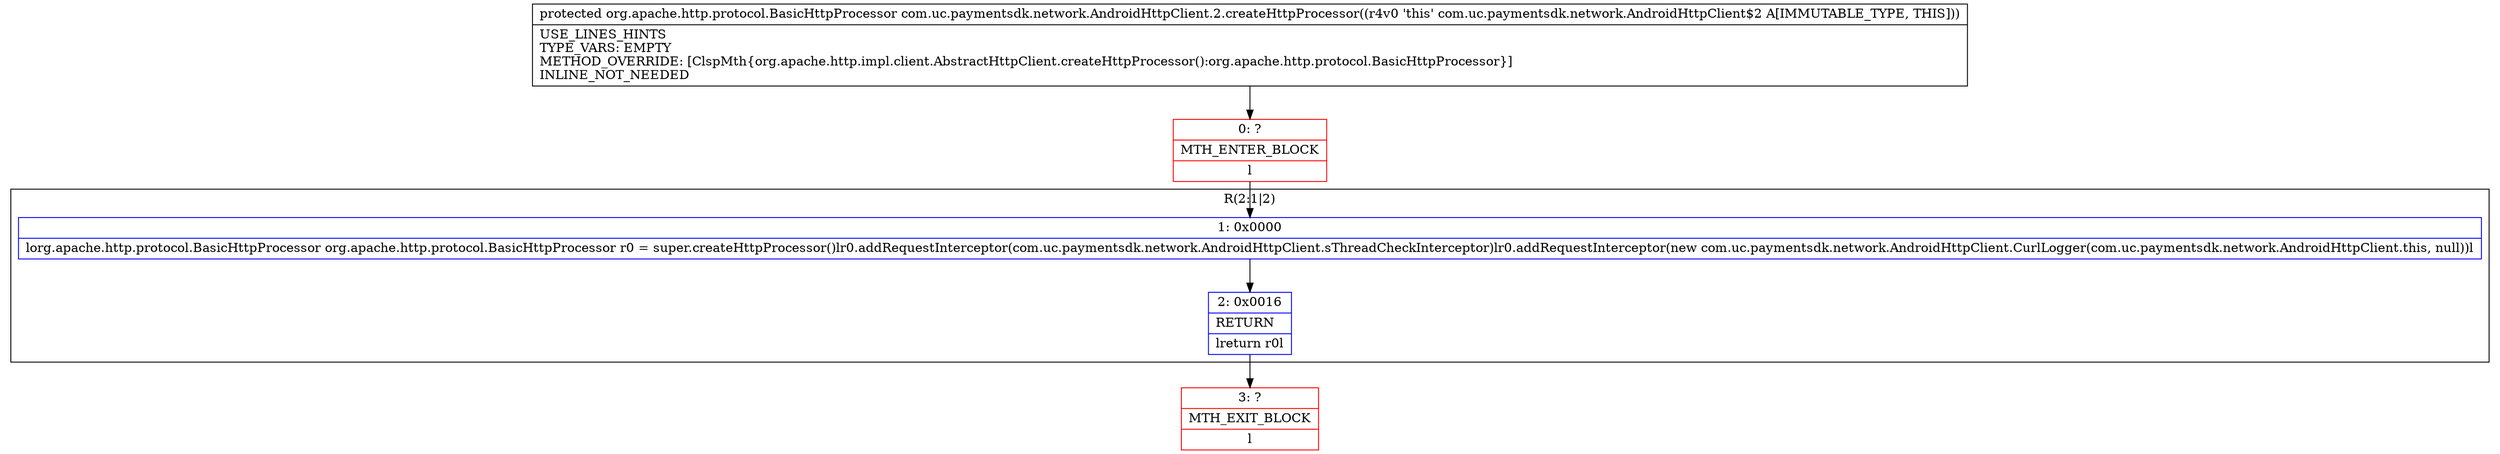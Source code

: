 digraph "CFG forcom.uc.paymentsdk.network.AndroidHttpClient.2.createHttpProcessor()Lorg\/apache\/http\/protocol\/BasicHttpProcessor;" {
subgraph cluster_Region_1099423638 {
label = "R(2:1|2)";
node [shape=record,color=blue];
Node_1 [shape=record,label="{1\:\ 0x0000|lorg.apache.http.protocol.BasicHttpProcessor org.apache.http.protocol.BasicHttpProcessor r0 = super.createHttpProcessor()lr0.addRequestInterceptor(com.uc.paymentsdk.network.AndroidHttpClient.sThreadCheckInterceptor)lr0.addRequestInterceptor(new com.uc.paymentsdk.network.AndroidHttpClient.CurlLogger(com.uc.paymentsdk.network.AndroidHttpClient.this, null))l}"];
Node_2 [shape=record,label="{2\:\ 0x0016|RETURN\l|lreturn r0l}"];
}
Node_0 [shape=record,color=red,label="{0\:\ ?|MTH_ENTER_BLOCK\l|l}"];
Node_3 [shape=record,color=red,label="{3\:\ ?|MTH_EXIT_BLOCK\l|l}"];
MethodNode[shape=record,label="{protected org.apache.http.protocol.BasicHttpProcessor com.uc.paymentsdk.network.AndroidHttpClient.2.createHttpProcessor((r4v0 'this' com.uc.paymentsdk.network.AndroidHttpClient$2 A[IMMUTABLE_TYPE, THIS]))  | USE_LINES_HINTS\lTYPE_VARS: EMPTY\lMETHOD_OVERRIDE: [ClspMth\{org.apache.http.impl.client.AbstractHttpClient.createHttpProcessor():org.apache.http.protocol.BasicHttpProcessor\}]\lINLINE_NOT_NEEDED\l}"];
MethodNode -> Node_0;
Node_1 -> Node_2;
Node_2 -> Node_3;
Node_0 -> Node_1;
}

